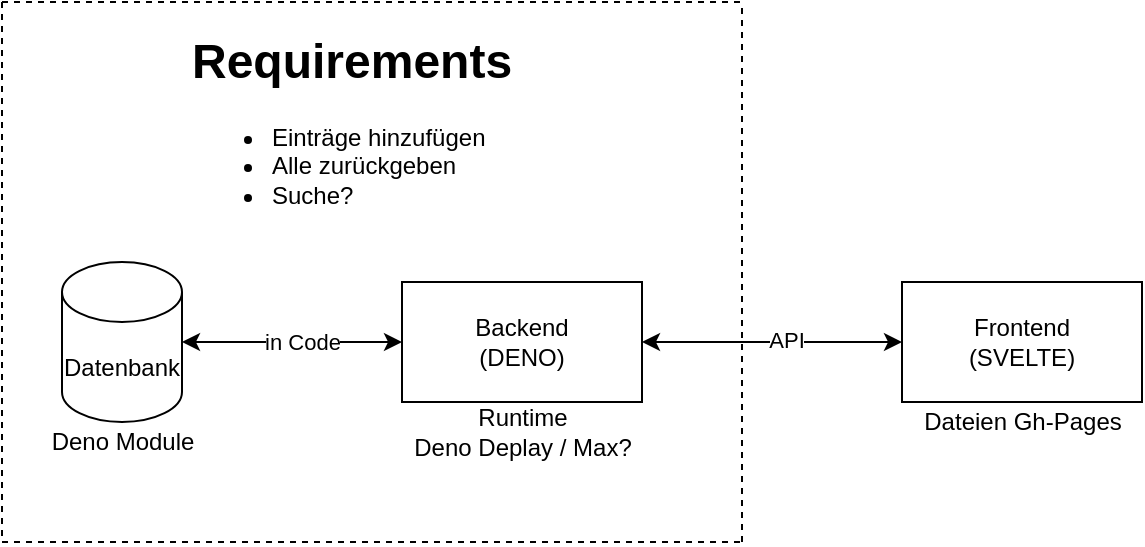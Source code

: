 <mxfile version="15.7.3" type="device"><diagram id="3wllcEVPWfbVp_W-ne_Y" name="Seite-1"><mxGraphModel dx="677" dy="417" grid="1" gridSize="10" guides="1" tooltips="1" connect="1" arrows="1" fold="1" page="1" pageScale="1" pageWidth="1169" pageHeight="827" math="0" shadow="0"><root><mxCell id="0"/><mxCell id="1" parent="0"/><mxCell id="zJDpcNistJ6G49N6rYE7-3" value="" style="edgeStyle=orthogonalEdgeStyle;rounded=0;orthogonalLoop=1;jettySize=auto;html=1;startArrow=classic;startFill=1;" edge="1" parent="1" source="zJDpcNistJ6G49N6rYE7-1" target="zJDpcNistJ6G49N6rYE7-2"><mxGeometry relative="1" as="geometry"/></mxCell><mxCell id="zJDpcNistJ6G49N6rYE7-9" value="in Code" style="edgeLabel;html=1;align=center;verticalAlign=middle;resizable=0;points=[];" vertex="1" connectable="0" parent="zJDpcNistJ6G49N6rYE7-3"><mxGeometry x="0.163" y="2" relative="1" as="geometry"><mxPoint x="-4" y="2" as="offset"/></mxGeometry></mxCell><mxCell id="zJDpcNistJ6G49N6rYE7-1" value="Datenbank" style="shape=cylinder3;whiteSpace=wrap;html=1;boundedLbl=1;backgroundOutline=1;size=15;" vertex="1" parent="1"><mxGeometry x="120" y="310" width="60" height="80" as="geometry"/></mxCell><mxCell id="zJDpcNistJ6G49N6rYE7-5" value="" style="edgeStyle=orthogonalEdgeStyle;rounded=0;orthogonalLoop=1;jettySize=auto;html=1;startArrow=classic;startFill=1;" edge="1" parent="1" source="zJDpcNistJ6G49N6rYE7-2" target="zJDpcNistJ6G49N6rYE7-4"><mxGeometry relative="1" as="geometry"/></mxCell><mxCell id="zJDpcNistJ6G49N6rYE7-10" value="API" style="edgeLabel;html=1;align=center;verticalAlign=middle;resizable=0;points=[];" vertex="1" connectable="0" parent="zJDpcNistJ6G49N6rYE7-5"><mxGeometry x="0.108" y="1" relative="1" as="geometry"><mxPoint as="offset"/></mxGeometry></mxCell><mxCell id="zJDpcNistJ6G49N6rYE7-2" value="Backend&lt;br&gt;(DENO)" style="whiteSpace=wrap;html=1;" vertex="1" parent="1"><mxGeometry x="290" y="320" width="120" height="60" as="geometry"/></mxCell><mxCell id="zJDpcNistJ6G49N6rYE7-4" value="Frontend&lt;br&gt;(SVELTE)" style="whiteSpace=wrap;html=1;" vertex="1" parent="1"><mxGeometry x="540" y="320" width="120" height="60" as="geometry"/></mxCell><mxCell id="zJDpcNistJ6G49N6rYE7-6" value="Dateien Gh-Pages" style="text;html=1;align=center;verticalAlign=middle;resizable=0;points=[];autosize=1;strokeColor=none;fillColor=none;" vertex="1" parent="1"><mxGeometry x="545" y="380" width="110" height="20" as="geometry"/></mxCell><mxCell id="zJDpcNistJ6G49N6rYE7-7" value="Runtime&lt;br&gt;Deno Deplay / Max?" style="text;html=1;align=center;verticalAlign=middle;resizable=0;points=[];autosize=1;strokeColor=none;fillColor=none;" vertex="1" parent="1"><mxGeometry x="290" y="380" width="120" height="30" as="geometry"/></mxCell><mxCell id="zJDpcNistJ6G49N6rYE7-8" value="Deno Module" style="text;html=1;align=center;verticalAlign=middle;resizable=0;points=[];autosize=1;strokeColor=none;fillColor=none;" vertex="1" parent="1"><mxGeometry x="105" y="390" width="90" height="20" as="geometry"/></mxCell><mxCell id="zJDpcNistJ6G49N6rYE7-12" value="" style="group" vertex="1" connectable="0" parent="1"><mxGeometry x="90" y="180" width="370" height="270" as="geometry"/></mxCell><mxCell id="zJDpcNistJ6G49N6rYE7-13" value="" style="endArrow=none;dashed=1;html=1;rounded=0;" edge="1" parent="zJDpcNistJ6G49N6rYE7-12"><mxGeometry width="50" height="50" relative="1" as="geometry"><mxPoint x="370" y="270" as="sourcePoint"/><mxPoint x="370" as="targetPoint"/></mxGeometry></mxCell><mxCell id="zJDpcNistJ6G49N6rYE7-14" value="" style="endArrow=none;dashed=1;html=1;rounded=0;" edge="1" parent="zJDpcNistJ6G49N6rYE7-12"><mxGeometry width="50" height="50" relative="1" as="geometry"><mxPoint y="270" as="sourcePoint"/><mxPoint x="370" y="270" as="targetPoint"/></mxGeometry></mxCell><mxCell id="zJDpcNistJ6G49N6rYE7-15" value="" style="endArrow=none;dashed=1;html=1;rounded=0;" edge="1" parent="zJDpcNistJ6G49N6rYE7-12"><mxGeometry width="50" height="50" relative="1" as="geometry"><mxPoint as="sourcePoint"/><mxPoint y="270" as="targetPoint"/></mxGeometry></mxCell><mxCell id="zJDpcNistJ6G49N6rYE7-16" value="" style="endArrow=none;dashed=1;html=1;rounded=0;" edge="1" parent="zJDpcNistJ6G49N6rYE7-12"><mxGeometry width="50" height="50" relative="1" as="geometry"><mxPoint as="sourcePoint"/><mxPoint x="370" as="targetPoint"/></mxGeometry></mxCell><mxCell id="zJDpcNistJ6G49N6rYE7-11" value="&lt;h1&gt;Requirements&lt;/h1&gt;&lt;p&gt;&lt;ul&gt;&lt;li&gt;Einträge hinzufügen&lt;/li&gt;&lt;li&gt;Alle zurückgeben&lt;/li&gt;&lt;li&gt;Suche?&lt;/li&gt;&lt;/ul&gt;&lt;/p&gt;" style="text;html=1;strokeColor=none;fillColor=none;spacing=5;spacingTop=-20;whiteSpace=wrap;overflow=hidden;rounded=0;" vertex="1" parent="zJDpcNistJ6G49N6rYE7-12"><mxGeometry x="90" y="10" width="180" height="120" as="geometry"/></mxCell></root></mxGraphModel></diagram></mxfile>
